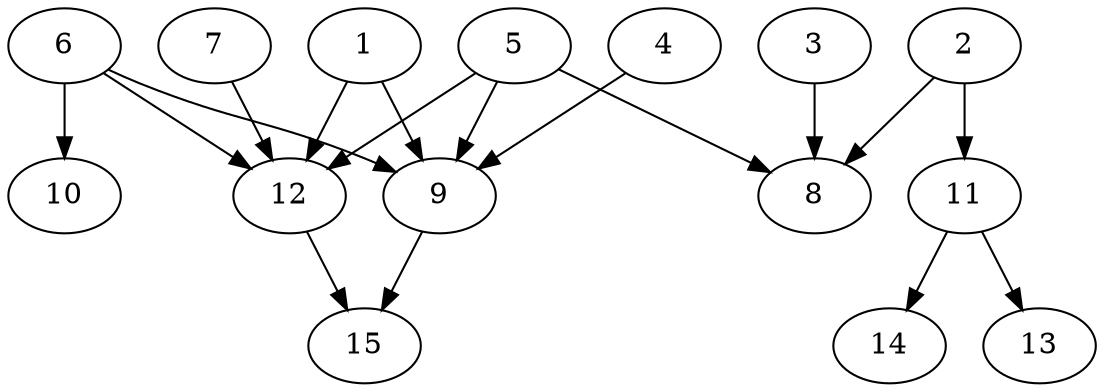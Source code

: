 // DAG automatically generated by daggen at Thu Oct  3 13:59:26 2019
// ./daggen --dot -n 15 --ccr 0.4 --fat 0.7 --regular 0.7 --density 0.7 --mindata 5242880 --maxdata 52428800 
digraph G {
  1 [size="97477120", alpha="0.10", expect_size="38990848"] 
  1 -> 9 [size ="38990848"]
  1 -> 12 [size ="38990848"]
  2 [size="77132800", alpha="0.13", expect_size="30853120"] 
  2 -> 8 [size ="30853120"]
  2 -> 11 [size ="30853120"]
  3 [size="90444800", alpha="0.18", expect_size="36177920"] 
  3 -> 8 [size ="36177920"]
  4 [size="66790400", alpha="0.18", expect_size="26716160"] 
  4 -> 9 [size ="26716160"]
  5 [size="76326400", alpha="0.17", expect_size="30530560"] 
  5 -> 8 [size ="30530560"]
  5 -> 9 [size ="30530560"]
  5 -> 12 [size ="30530560"]
  6 [size="129454080", alpha="0.20", expect_size="51781632"] 
  6 -> 9 [size ="51781632"]
  6 -> 10 [size ="51781632"]
  6 -> 12 [size ="51781632"]
  7 [size="30169600", alpha="0.19", expect_size="12067840"] 
  7 -> 12 [size ="12067840"]
  8 [size="126412800", alpha="0.10", expect_size="50565120"] 
  9 [size="92738560", alpha="0.01", expect_size="37095424"] 
  9 -> 15 [size ="37095424"]
  10 [size="47073280", alpha="0.07", expect_size="18829312"] 
  11 [size="64135680", alpha="0.08", expect_size="25654272"] 
  11 -> 13 [size ="25654272"]
  11 -> 14 [size ="25654272"]
  12 [size="124723200", alpha="0.05", expect_size="49889280"] 
  12 -> 15 [size ="49889280"]
  13 [size="84664320", alpha="0.13", expect_size="33865728"] 
  14 [size="73016320", alpha="0.04", expect_size="29206528"] 
  15 [size="61760000", alpha="0.13", expect_size="24704000"] 
}
